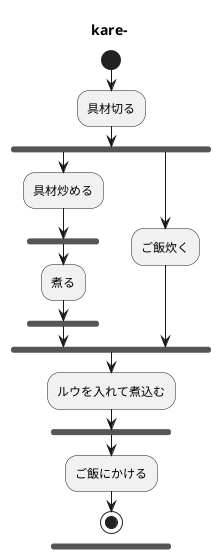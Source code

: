 @startuml kare-
title kare-
start
:具材切る;
fork
:具材炒める;
fork
:煮る;
end fork
fork again
:ご飯炊く;
end fork
:ルウを入れて煮込む;
fork
:ご飯にかける;
stop
@enduml